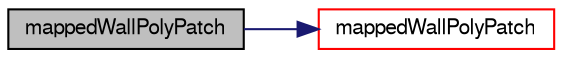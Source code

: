 digraph "mappedWallPolyPatch"
{
  bgcolor="transparent";
  edge [fontname="FreeSans",fontsize="10",labelfontname="FreeSans",labelfontsize="10"];
  node [fontname="FreeSans",fontsize="10",shape=record];
  rankdir="LR";
  Node10 [label="mappedWallPolyPatch",height=0.2,width=0.4,color="black", fillcolor="grey75", style="filled", fontcolor="black"];
  Node10 -> Node11 [color="midnightblue",fontsize="10",style="solid",fontname="FreeSans"];
  Node11 [label="mappedWallPolyPatch",height=0.2,width=0.4,color="red",URL="$a25114.html#a20e10077df2d0f7e051a8092daa5cf32",tooltip="Construct from components. "];
}
